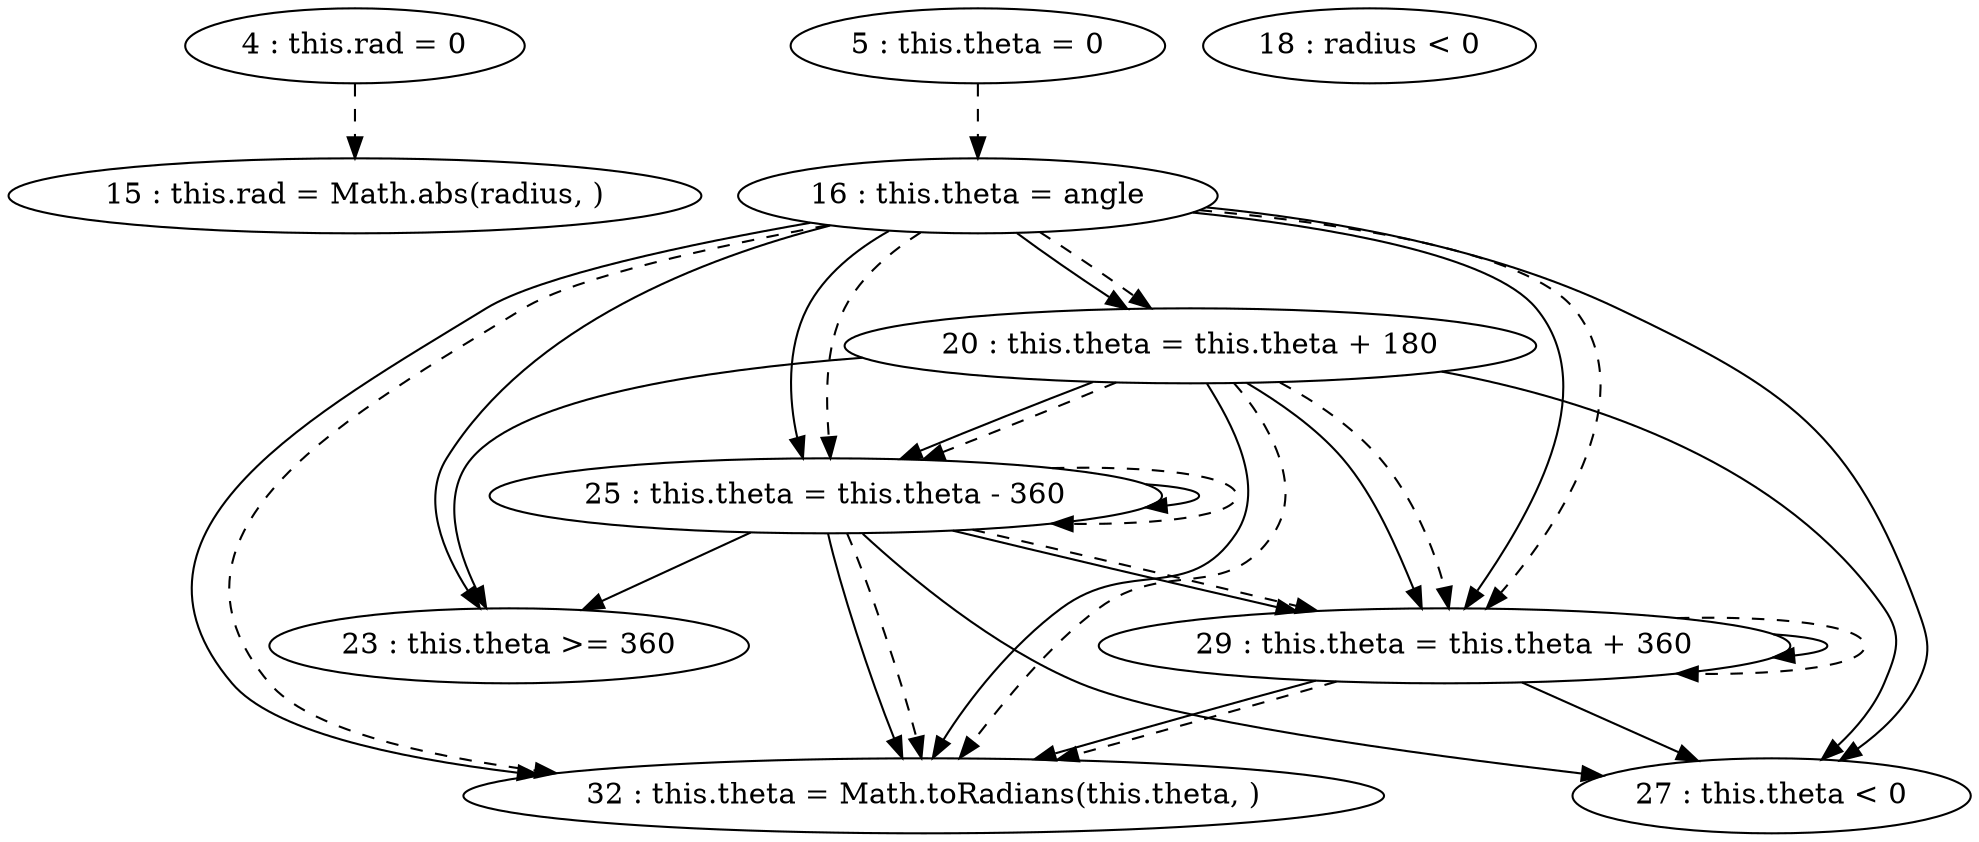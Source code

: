 digraph G {
"4 : this.rad = 0"
"4 : this.rad = 0" -> "15 : this.rad = Math.abs(radius, )" [style=dashed]
"5 : this.theta = 0"
"5 : this.theta = 0" -> "16 : this.theta = angle" [style=dashed]
"15 : this.rad = Math.abs(radius, )"
"16 : this.theta = angle"
"16 : this.theta = angle" -> "20 : this.theta = this.theta + 180"
"16 : this.theta = angle" -> "23 : this.theta >= 360"
"16 : this.theta = angle" -> "29 : this.theta = this.theta + 360"
"16 : this.theta = angle" -> "25 : this.theta = this.theta - 360"
"16 : this.theta = angle" -> "32 : this.theta = Math.toRadians(this.theta, )"
"16 : this.theta = angle" -> "27 : this.theta < 0"
"16 : this.theta = angle" -> "20 : this.theta = this.theta + 180" [style=dashed]
"16 : this.theta = angle" -> "29 : this.theta = this.theta + 360" [style=dashed]
"16 : this.theta = angle" -> "25 : this.theta = this.theta - 360" [style=dashed]
"16 : this.theta = angle" -> "32 : this.theta = Math.toRadians(this.theta, )" [style=dashed]
"18 : radius < 0"
"20 : this.theta = this.theta + 180"
"20 : this.theta = this.theta + 180" -> "23 : this.theta >= 360"
"20 : this.theta = this.theta + 180" -> "29 : this.theta = this.theta + 360"
"20 : this.theta = this.theta + 180" -> "25 : this.theta = this.theta - 360"
"20 : this.theta = this.theta + 180" -> "32 : this.theta = Math.toRadians(this.theta, )"
"20 : this.theta = this.theta + 180" -> "27 : this.theta < 0"
"20 : this.theta = this.theta + 180" -> "29 : this.theta = this.theta + 360" [style=dashed]
"20 : this.theta = this.theta + 180" -> "25 : this.theta = this.theta - 360" [style=dashed]
"20 : this.theta = this.theta + 180" -> "32 : this.theta = Math.toRadians(this.theta, )" [style=dashed]
"23 : this.theta >= 360"
"25 : this.theta = this.theta - 360"
"25 : this.theta = this.theta - 360" -> "23 : this.theta >= 360"
"25 : this.theta = this.theta - 360" -> "29 : this.theta = this.theta + 360"
"25 : this.theta = this.theta - 360" -> "25 : this.theta = this.theta - 360"
"25 : this.theta = this.theta - 360" -> "32 : this.theta = Math.toRadians(this.theta, )"
"25 : this.theta = this.theta - 360" -> "27 : this.theta < 0"
"25 : this.theta = this.theta - 360" -> "29 : this.theta = this.theta + 360" [style=dashed]
"25 : this.theta = this.theta - 360" -> "25 : this.theta = this.theta - 360" [style=dashed]
"25 : this.theta = this.theta - 360" -> "32 : this.theta = Math.toRadians(this.theta, )" [style=dashed]
"23 : this.theta >= 360"
"27 : this.theta < 0"
"29 : this.theta = this.theta + 360"
"29 : this.theta = this.theta + 360" -> "29 : this.theta = this.theta + 360"
"29 : this.theta = this.theta + 360" -> "32 : this.theta = Math.toRadians(this.theta, )"
"29 : this.theta = this.theta + 360" -> "27 : this.theta < 0"
"29 : this.theta = this.theta + 360" -> "29 : this.theta = this.theta + 360" [style=dashed]
"29 : this.theta = this.theta + 360" -> "32 : this.theta = Math.toRadians(this.theta, )" [style=dashed]
"27 : this.theta < 0"
"32 : this.theta = Math.toRadians(this.theta, )"
}